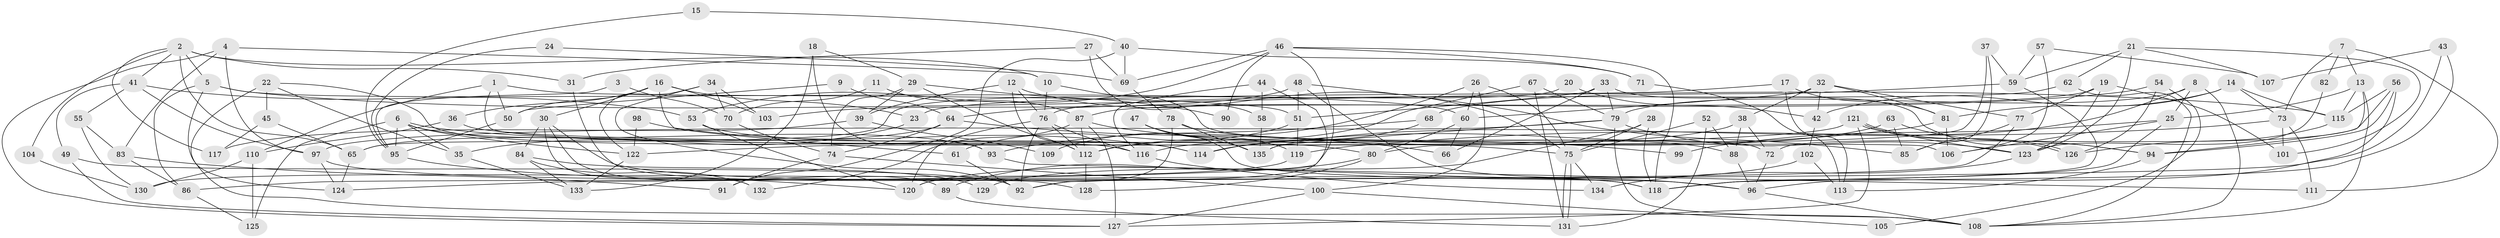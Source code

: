 // Generated by graph-tools (version 1.1) at 2025/36/03/09/25 02:36:18]
// undirected, 135 vertices, 270 edges
graph export_dot {
graph [start="1"]
  node [color=gray90,style=filled];
  1;
  2;
  3;
  4;
  5;
  6;
  7;
  8;
  9;
  10;
  11;
  12;
  13;
  14;
  15;
  16;
  17;
  18;
  19;
  20;
  21;
  22;
  23;
  24;
  25;
  26;
  27;
  28;
  29;
  30;
  31;
  32;
  33;
  34;
  35;
  36;
  37;
  38;
  39;
  40;
  41;
  42;
  43;
  44;
  45;
  46;
  47;
  48;
  49;
  50;
  51;
  52;
  53;
  54;
  55;
  56;
  57;
  58;
  59;
  60;
  61;
  62;
  63;
  64;
  65;
  66;
  67;
  68;
  69;
  70;
  71;
  72;
  73;
  74;
  75;
  76;
  77;
  78;
  79;
  80;
  81;
  82;
  83;
  84;
  85;
  86;
  87;
  88;
  89;
  90;
  91;
  92;
  93;
  94;
  95;
  96;
  97;
  98;
  99;
  100;
  101;
  102;
  103;
  104;
  105;
  106;
  107;
  108;
  109;
  110;
  111;
  112;
  113;
  114;
  115;
  116;
  117;
  118;
  119;
  120;
  121;
  122;
  123;
  124;
  125;
  126;
  127;
  128;
  129;
  130;
  131;
  132;
  133;
  134;
  135;
  1 -- 51;
  1 -- 110;
  1 -- 50;
  1 -- 106;
  2 -- 10;
  2 -- 65;
  2 -- 5;
  2 -- 31;
  2 -- 41;
  2 -- 104;
  2 -- 117;
  3 -- 95;
  3 -- 70;
  4 -- 97;
  4 -- 127;
  4 -- 10;
  4 -- 83;
  5 -- 115;
  5 -- 60;
  5 -- 86;
  5 -- 124;
  6 -- 75;
  6 -- 93;
  6 -- 35;
  6 -- 95;
  6 -- 122;
  6 -- 125;
  7 -- 13;
  7 -- 73;
  7 -- 82;
  7 -- 111;
  8 -- 25;
  8 -- 108;
  8 -- 79;
  8 -- 135;
  9 -- 50;
  9 -- 64;
  10 -- 76;
  10 -- 72;
  11 -- 87;
  11 -- 70;
  12 -- 112;
  12 -- 75;
  12 -- 39;
  12 -- 76;
  13 -- 115;
  13 -- 108;
  13 -- 25;
  13 -- 94;
  14 -- 73;
  14 -- 81;
  14 -- 42;
  14 -- 115;
  15 -- 40;
  15 -- 95;
  16 -- 30;
  16 -- 61;
  16 -- 23;
  16 -- 36;
  16 -- 50;
  16 -- 103;
  17 -- 81;
  17 -- 23;
  17 -- 113;
  18 -- 93;
  18 -- 29;
  18 -- 133;
  19 -- 77;
  19 -- 123;
  19 -- 87;
  19 -- 101;
  20 -- 65;
  20 -- 42;
  21 -- 62;
  21 -- 123;
  21 -- 59;
  21 -- 101;
  21 -- 107;
  22 -- 35;
  22 -- 116;
  22 -- 45;
  22 -- 108;
  23 -- 35;
  24 -- 69;
  24 -- 95;
  25 -- 118;
  25 -- 99;
  25 -- 106;
  26 -- 75;
  26 -- 60;
  26 -- 100;
  26 -- 109;
  27 -- 58;
  27 -- 31;
  27 -- 69;
  28 -- 75;
  28 -- 118;
  28 -- 129;
  29 -- 74;
  29 -- 112;
  29 -- 39;
  29 -- 90;
  30 -- 118;
  30 -- 84;
  30 -- 89;
  30 -- 132;
  31 -- 128;
  32 -- 77;
  32 -- 42;
  32 -- 38;
  32 -- 60;
  32 -- 81;
  33 -- 94;
  33 -- 79;
  33 -- 51;
  33 -- 66;
  34 -- 92;
  34 -- 103;
  34 -- 70;
  34 -- 122;
  35 -- 133;
  36 -- 80;
  36 -- 110;
  37 -- 80;
  37 -- 59;
  37 -- 85;
  38 -- 72;
  38 -- 88;
  38 -- 116;
  39 -- 109;
  39 -- 117;
  40 -- 69;
  40 -- 91;
  40 -- 71;
  41 -- 97;
  41 -- 49;
  41 -- 53;
  41 -- 55;
  42 -- 102;
  43 -- 96;
  43 -- 86;
  43 -- 107;
  44 -- 116;
  44 -- 92;
  44 -- 58;
  45 -- 117;
  45 -- 65;
  46 -- 53;
  46 -- 124;
  46 -- 69;
  46 -- 71;
  46 -- 90;
  46 -- 118;
  47 -- 96;
  47 -- 135;
  47 -- 119;
  48 -- 85;
  48 -- 96;
  48 -- 51;
  48 -- 103;
  49 -- 127;
  49 -- 92;
  50 -- 95;
  51 -- 61;
  51 -- 119;
  52 -- 88;
  52 -- 75;
  52 -- 131;
  53 -- 120;
  53 -- 114;
  54 -- 126;
  54 -- 64;
  54 -- 105;
  55 -- 130;
  55 -- 83;
  56 -- 118;
  56 -- 94;
  56 -- 72;
  56 -- 115;
  57 -- 107;
  57 -- 106;
  57 -- 59;
  58 -- 135;
  59 -- 68;
  59 -- 118;
  60 -- 66;
  60 -- 80;
  61 -- 92;
  62 -- 76;
  62 -- 108;
  63 -- 112;
  63 -- 94;
  63 -- 85;
  64 -- 66;
  64 -- 65;
  64 -- 74;
  65 -- 124;
  67 -- 79;
  67 -- 131;
  67 -- 112;
  68 -- 114;
  68 -- 93;
  69 -- 78;
  70 -- 74;
  71 -- 113;
  72 -- 96;
  73 -- 119;
  73 -- 101;
  73 -- 111;
  74 -- 100;
  74 -- 91;
  75 -- 131;
  75 -- 131;
  75 -- 134;
  76 -- 120;
  76 -- 92;
  76 -- 112;
  76 -- 116;
  77 -- 92;
  77 -- 85;
  78 -- 135;
  78 -- 88;
  78 -- 120;
  79 -- 108;
  79 -- 97;
  79 -- 123;
  79 -- 135;
  80 -- 89;
  80 -- 128;
  81 -- 106;
  81 -- 114;
  82 -- 123;
  83 -- 86;
  83 -- 91;
  84 -- 133;
  84 -- 132;
  84 -- 129;
  86 -- 125;
  87 -- 112;
  87 -- 99;
  87 -- 127;
  87 -- 132;
  88 -- 96;
  89 -- 131;
  93 -- 111;
  94 -- 113;
  95 -- 120;
  96 -- 108;
  97 -- 118;
  97 -- 124;
  98 -- 114;
  98 -- 122;
  100 -- 127;
  100 -- 105;
  102 -- 113;
  102 -- 120;
  104 -- 130;
  110 -- 125;
  110 -- 130;
  112 -- 128;
  115 -- 126;
  116 -- 134;
  119 -- 130;
  121 -- 122;
  121 -- 126;
  121 -- 126;
  121 -- 123;
  121 -- 127;
  122 -- 133;
  123 -- 134;
}
